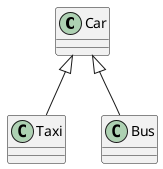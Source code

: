@startuml
'https://plantuml.com/class-diagram

class Car
class Taxi
class Bus

Car <|--  Taxi
Car <|--  Bus


@enduml